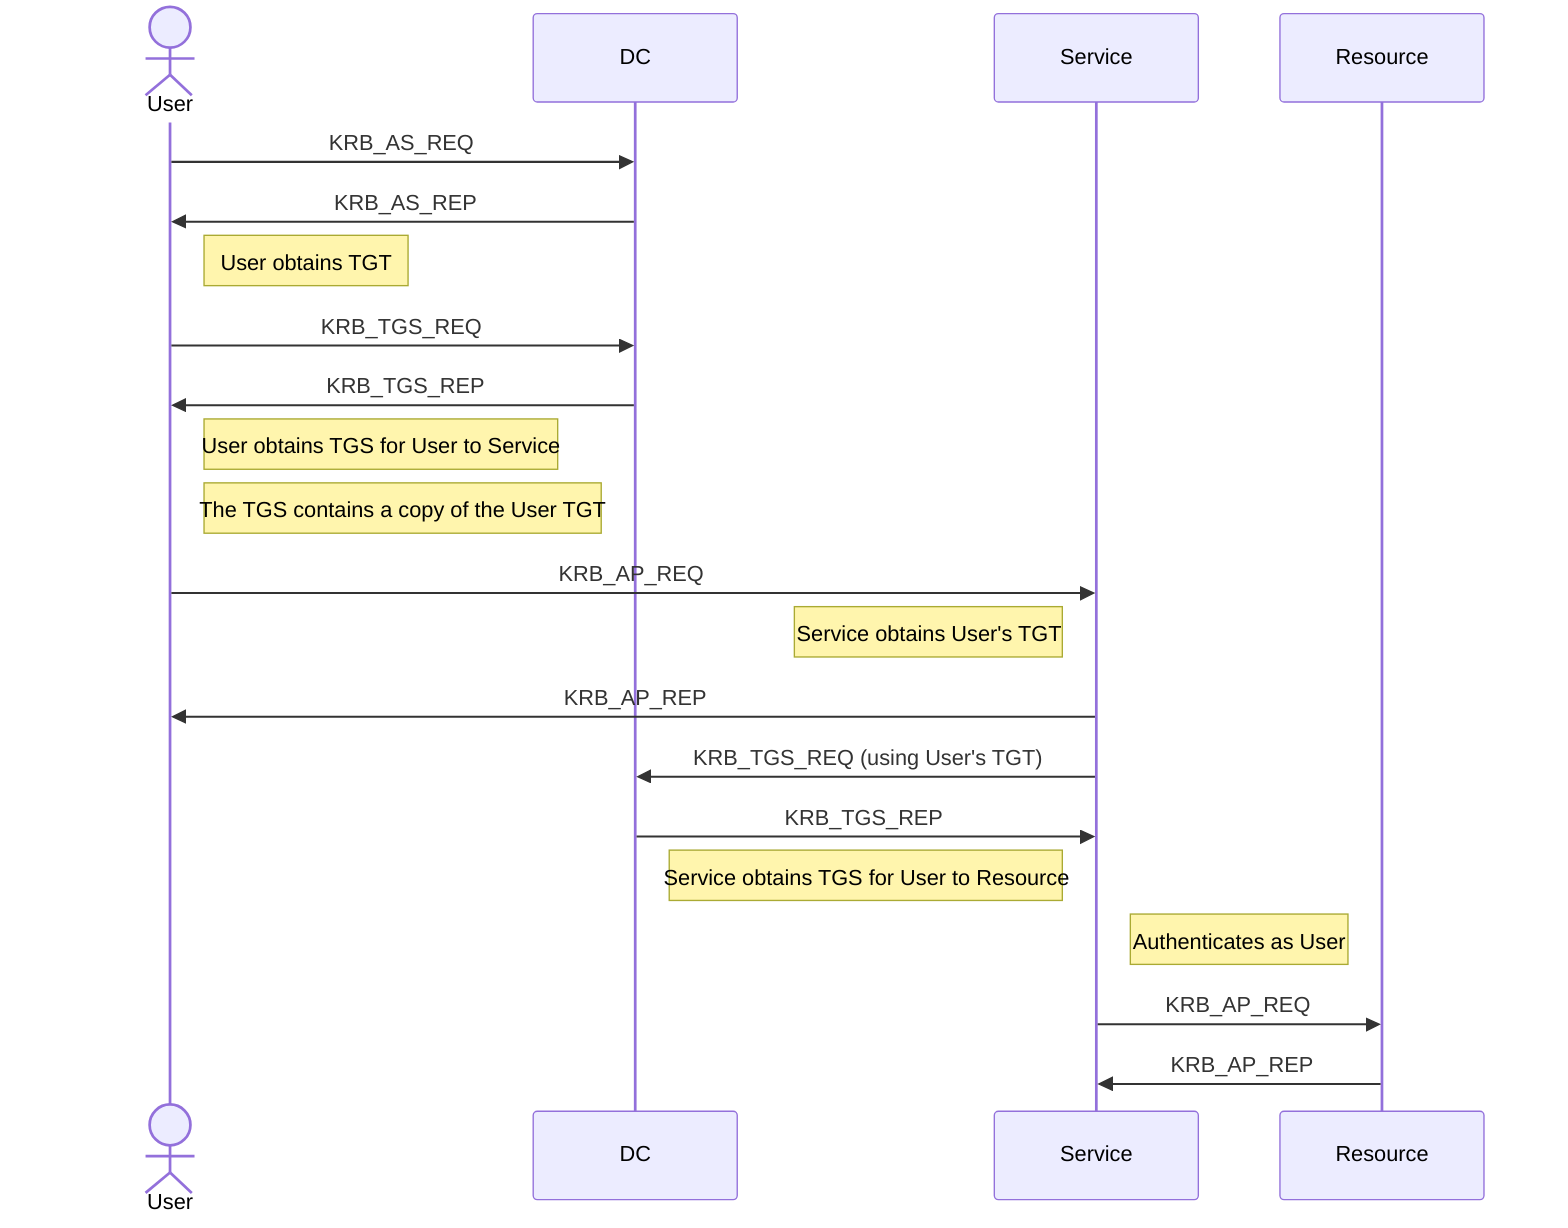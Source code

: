 %% Unconstrained Delegation
sequenceDiagram

actor User

User->>DC: KRB_AS_REQ
DC->>User: KRB_AS_REP
Note right of User: User obtains TGT
User->>DC: KRB_TGS_REQ
DC->>User: KRB_TGS_REP
Note right of User: User obtains TGS for User to Service
Note right of User: The TGS contains a copy of the User TGT

User->>Service: KRB_AP_REQ
Note left of Service: Service obtains User's TGT
Service->>User: KRB_AP_REP

Service->>DC: KRB_TGS_REQ (using User's TGT)
DC->>Service: KRB_TGS_REP
Note left of Service: Service obtains TGS for User to Resource

Note right of Service: Authenticates as User
Service->>Resource: KRB_AP_REQ
Resource->>Service: KRB_AP_REP